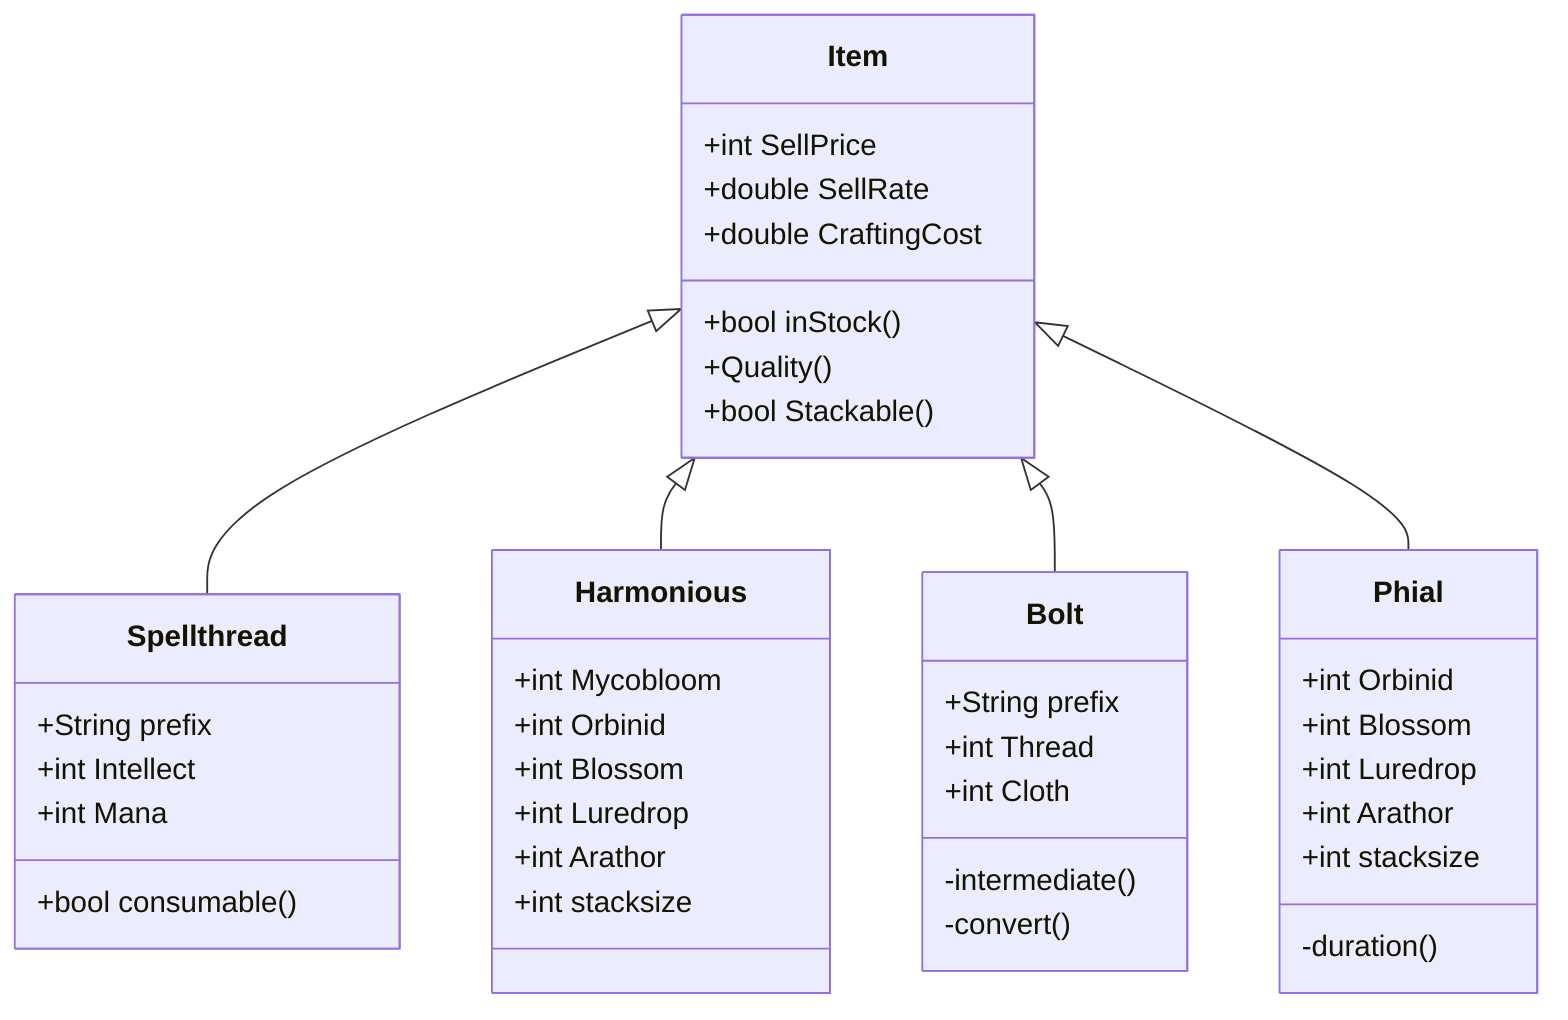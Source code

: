 classDiagram
    Item <|-- Spellthread
    Item <|-- Harmonious
    Item <|-- Bolt
    Item <|-- Phial
    Item : +int SellPrice
    Item : +double SellRate
    Item : +double CraftingCost
    Item: +bool inStock()
    Item: +Quality()
    Item: +bool Stackable()
    class Spellthread{
      +String prefix
      +int Intellect
      +int Mana
      +bool consumable()
    }
    class Harmonious{
      +int Mycobloom
      +int Orbinid
      +int Blossom
      +int Luredrop
      +int Arathor
      +int stacksize
    }
    class Bolt{
      +String prefix
      +int Thread
      +int Cloth
      -intermediate()
      -convert()
    }
    class Phial{
      +int Orbinid
      +int Blossom
      +int Luredrop
      +int Arathor
      +int stacksize
      -duration()
    }